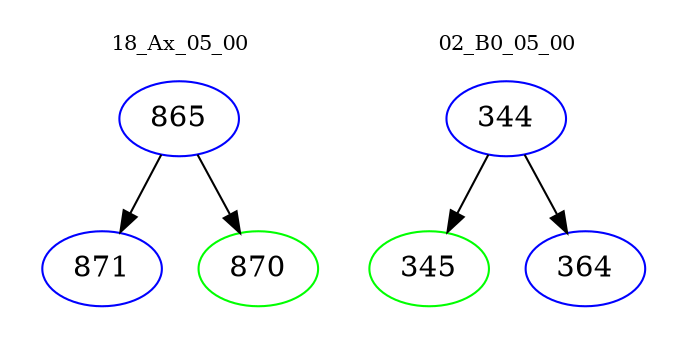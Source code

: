 digraph{
subgraph cluster_0 {
color = white
label = "18_Ax_05_00";
fontsize=10;
T0_865 [label="865", color="blue"]
T0_865 -> T0_871 [color="black"]
T0_871 [label="871", color="blue"]
T0_865 -> T0_870 [color="black"]
T0_870 [label="870", color="green"]
}
subgraph cluster_1 {
color = white
label = "02_B0_05_00";
fontsize=10;
T1_344 [label="344", color="blue"]
T1_344 -> T1_345 [color="black"]
T1_345 [label="345", color="green"]
T1_344 -> T1_364 [color="black"]
T1_364 [label="364", color="blue"]
}
}
